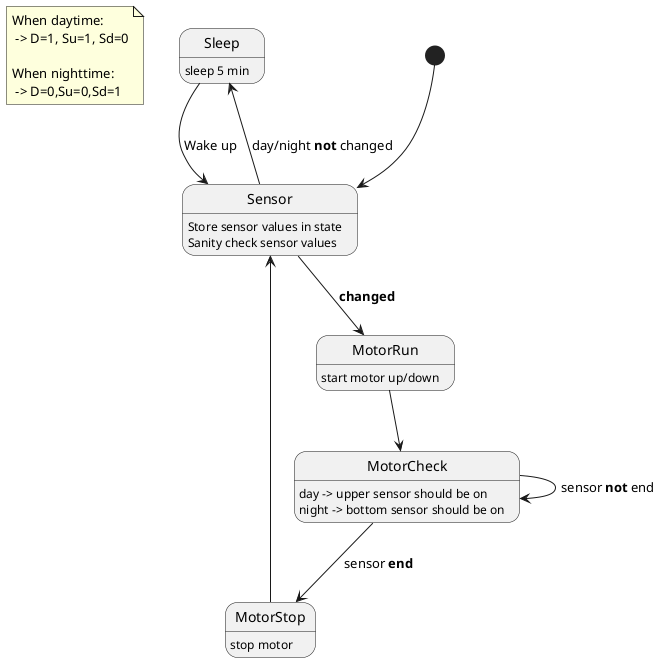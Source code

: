 @startuml FSM

note "When daytime:\n -> D=1, Su=1, Sd=0\n\nWhen nighttime:\n -> D=0,Su=0,Sd=1" as N1

Sleep : sleep 5 min
MotorStop : stop motor
MotorRun : start motor up/down
MotorCheck : day -> upper sensor should be on
MotorCheck : night -> bottom sensor should be on

[*] --> Sensor
Sensor : Store sensor values in state
Sensor : Sanity check sensor values

Sensor --> Sleep : day/night **not** changed
Sleep --> Sensor : Wake up
Sensor --> MotorRun : **changed**

MotorRun --> MotorCheck

MotorCheck --> MotorCheck : sensor **not** end
MotorCheck --> MotorStop : sensor **end**

MotorStop --> Sensor

		
@enduml

